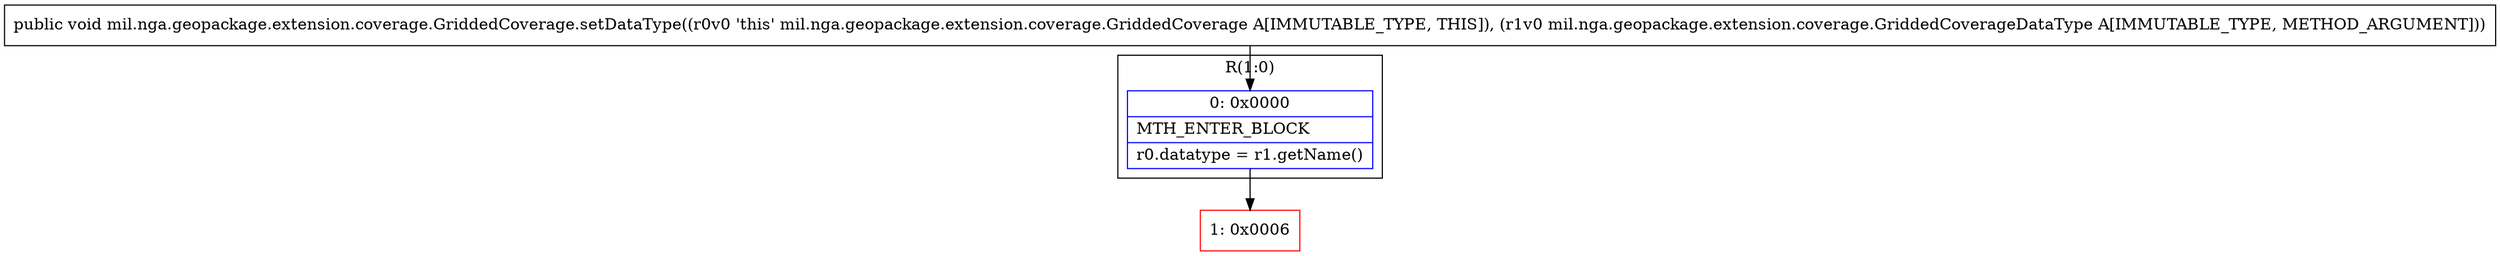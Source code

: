 digraph "CFG formil.nga.geopackage.extension.coverage.GriddedCoverage.setDataType(Lmil\/nga\/geopackage\/extension\/coverage\/GriddedCoverageDataType;)V" {
subgraph cluster_Region_732319403 {
label = "R(1:0)";
node [shape=record,color=blue];
Node_0 [shape=record,label="{0\:\ 0x0000|MTH_ENTER_BLOCK\l|r0.datatype = r1.getName()\l}"];
}
Node_1 [shape=record,color=red,label="{1\:\ 0x0006}"];
MethodNode[shape=record,label="{public void mil.nga.geopackage.extension.coverage.GriddedCoverage.setDataType((r0v0 'this' mil.nga.geopackage.extension.coverage.GriddedCoverage A[IMMUTABLE_TYPE, THIS]), (r1v0 mil.nga.geopackage.extension.coverage.GriddedCoverageDataType A[IMMUTABLE_TYPE, METHOD_ARGUMENT])) }"];
MethodNode -> Node_0;
Node_0 -> Node_1;
}

